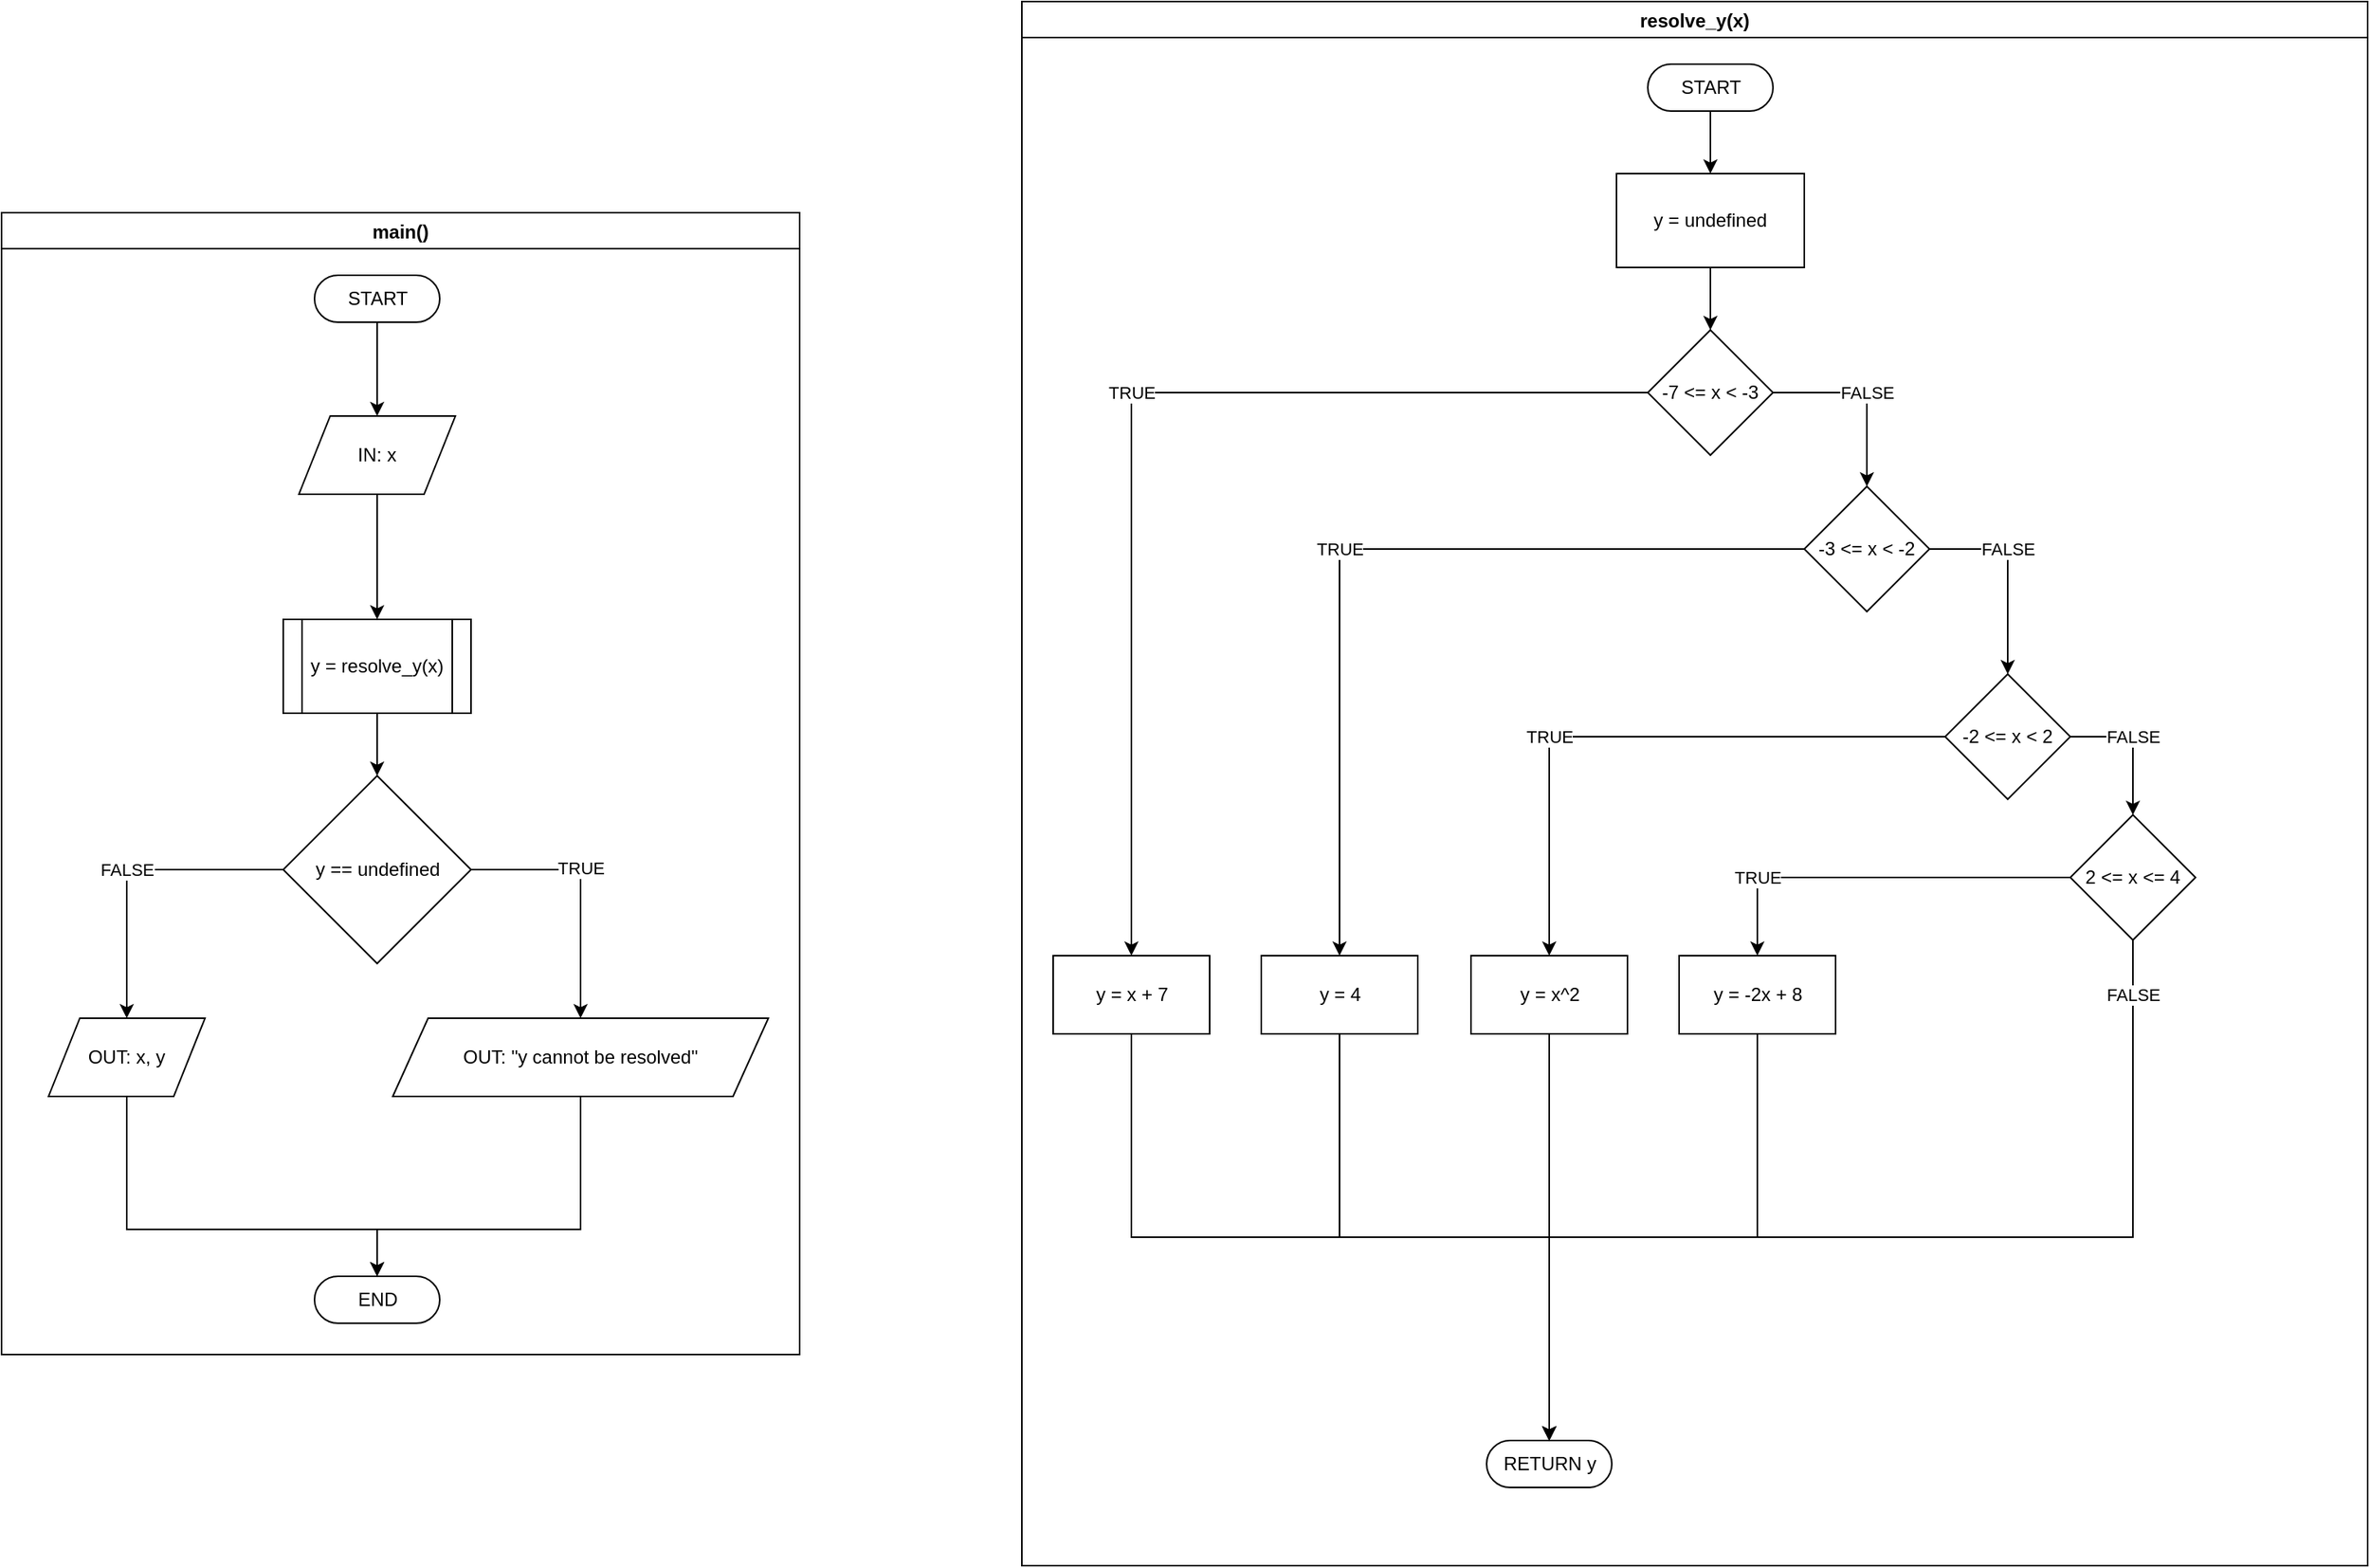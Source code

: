 <mxfile version="20.2.3" type="device"><diagram id="Q4J-5A5eDYeCp6T9lZ-C" name="Страница 1"><mxGraphModel dx="1640" dy="517" grid="1" gridSize="10" guides="1" tooltips="1" connect="1" arrows="1" fold="1" page="1" pageScale="1" pageWidth="827" pageHeight="1169" math="0" shadow="0"><root><mxCell id="0"/><mxCell id="1" parent="0"/><mxCell id="iJ7XK2JtUCrAX_S5r5q6-11" value="main()" style="swimlane;" vertex="1" parent="1"><mxGeometry x="-320" y="220" width="510" height="730" as="geometry"/></mxCell><mxCell id="Ly90L14XuCCTjcHYGz_a-5" value="START" style="html=1;dashed=0;whitespace=wrap;shape=mxgraph.dfd.start" parent="iJ7XK2JtUCrAX_S5r5q6-11" vertex="1"><mxGeometry x="200" y="40" width="80" height="30" as="geometry"/></mxCell><mxCell id="Ly90L14XuCCTjcHYGz_a-6" value="IN: x" style="shape=parallelogram;perimeter=parallelogramPerimeter;whiteSpace=wrap;html=1;dashed=0;" parent="iJ7XK2JtUCrAX_S5r5q6-11" vertex="1"><mxGeometry x="190" y="130" width="100" height="50" as="geometry"/></mxCell><mxCell id="Ly90L14XuCCTjcHYGz_a-7" style="edgeStyle=orthogonalEdgeStyle;rounded=0;orthogonalLoop=1;jettySize=auto;html=1;exitX=0.5;exitY=0.5;exitDx=0;exitDy=15;exitPerimeter=0;" parent="iJ7XK2JtUCrAX_S5r5q6-11" source="Ly90L14XuCCTjcHYGz_a-5" target="Ly90L14XuCCTjcHYGz_a-6" edge="1"><mxGeometry relative="1" as="geometry"/></mxCell><mxCell id="Ly90L14XuCCTjcHYGz_a-62" value="y = resolve_y(x)" style="shape=process;whiteSpace=wrap;html=1;backgroundOutline=1;fillColor=default;" parent="iJ7XK2JtUCrAX_S5r5q6-11" vertex="1"><mxGeometry x="180" y="260" width="120" height="60" as="geometry"/></mxCell><mxCell id="Ly90L14XuCCTjcHYGz_a-63" style="edgeStyle=orthogonalEdgeStyle;rounded=0;orthogonalLoop=1;jettySize=auto;html=1;exitX=0.5;exitY=1;exitDx=0;exitDy=0;endArrow=classic;endFill=1;" parent="iJ7XK2JtUCrAX_S5r5q6-11" source="Ly90L14XuCCTjcHYGz_a-6" target="Ly90L14XuCCTjcHYGz_a-62" edge="1"><mxGeometry relative="1" as="geometry"/></mxCell><mxCell id="Ly90L14XuCCTjcHYGz_a-64" value="y == undefined" style="shape=rhombus;html=1;dashed=0;whitespace=wrap;perimeter=rhombusPerimeter;fillColor=default;" parent="iJ7XK2JtUCrAX_S5r5q6-11" vertex="1"><mxGeometry x="180" y="360" width="120" height="120" as="geometry"/></mxCell><mxCell id="Ly90L14XuCCTjcHYGz_a-65" style="edgeStyle=orthogonalEdgeStyle;rounded=0;orthogonalLoop=1;jettySize=auto;html=1;exitX=0.5;exitY=1;exitDx=0;exitDy=0;endArrow=classic;endFill=1;" parent="iJ7XK2JtUCrAX_S5r5q6-11" source="Ly90L14XuCCTjcHYGz_a-62" target="Ly90L14XuCCTjcHYGz_a-64" edge="1"><mxGeometry relative="1" as="geometry"/></mxCell><mxCell id="Ly90L14XuCCTjcHYGz_a-66" value="OUT: x, y" style="shape=parallelogram;perimeter=parallelogramPerimeter;whiteSpace=wrap;html=1;dashed=0;" parent="iJ7XK2JtUCrAX_S5r5q6-11" vertex="1"><mxGeometry x="30" y="515" width="100" height="50" as="geometry"/></mxCell><mxCell id="Ly90L14XuCCTjcHYGz_a-68" style="edgeStyle=orthogonalEdgeStyle;rounded=0;orthogonalLoop=1;jettySize=auto;html=1;exitX=0;exitY=0.5;exitDx=0;exitDy=0;endArrow=classic;endFill=1;" parent="iJ7XK2JtUCrAX_S5r5q6-11" source="Ly90L14XuCCTjcHYGz_a-64" target="Ly90L14XuCCTjcHYGz_a-66" edge="1"><mxGeometry relative="1" as="geometry"/></mxCell><mxCell id="iJ7XK2JtUCrAX_S5r5q6-5" value="FALSE" style="edgeLabel;html=1;align=center;verticalAlign=middle;resizable=0;points=[];" vertex="1" connectable="0" parent="Ly90L14XuCCTjcHYGz_a-68"><mxGeometry x="0.017" relative="1" as="geometry"><mxPoint x="-1" as="offset"/></mxGeometry></mxCell><mxCell id="Ly90L14XuCCTjcHYGz_a-67" value="OUT: &quot;y cannot be resolved&quot;" style="shape=parallelogram;perimeter=parallelogramPerimeter;whiteSpace=wrap;html=1;dashed=0;size=0.094;" parent="iJ7XK2JtUCrAX_S5r5q6-11" vertex="1"><mxGeometry x="250" y="515" width="240" height="50" as="geometry"/></mxCell><mxCell id="Ly90L14XuCCTjcHYGz_a-69" style="edgeStyle=orthogonalEdgeStyle;rounded=0;orthogonalLoop=1;jettySize=auto;html=1;exitX=1;exitY=0.5;exitDx=0;exitDy=0;endArrow=classic;endFill=1;" parent="iJ7XK2JtUCrAX_S5r5q6-11" source="Ly90L14XuCCTjcHYGz_a-64" target="Ly90L14XuCCTjcHYGz_a-67" edge="1"><mxGeometry relative="1" as="geometry"/></mxCell><mxCell id="iJ7XK2JtUCrAX_S5r5q6-10" value="TRUE" style="edgeLabel;html=1;align=center;verticalAlign=middle;resizable=0;points=[];" vertex="1" connectable="0" parent="Ly90L14XuCCTjcHYGz_a-69"><mxGeometry x="-0.151" y="1" relative="1" as="geometry"><mxPoint x="-1" y="-1" as="offset"/></mxGeometry></mxCell><mxCell id="Ly90L14XuCCTjcHYGz_a-70" value="END" style="html=1;dashed=0;whitespace=wrap;shape=mxgraph.dfd.start" parent="iJ7XK2JtUCrAX_S5r5q6-11" vertex="1"><mxGeometry x="200" y="680" width="80" height="30" as="geometry"/></mxCell><mxCell id="Ly90L14XuCCTjcHYGz_a-74" style="edgeStyle=orthogonalEdgeStyle;rounded=0;orthogonalLoop=1;jettySize=auto;html=1;endArrow=classic;endFill=1;" parent="iJ7XK2JtUCrAX_S5r5q6-11" source="Ly90L14XuCCTjcHYGz_a-66" target="Ly90L14XuCCTjcHYGz_a-70" edge="1"><mxGeometry relative="1" as="geometry"><Array as="points"><mxPoint x="80" y="650"/><mxPoint x="240" y="650"/></Array></mxGeometry></mxCell><mxCell id="Ly90L14XuCCTjcHYGz_a-71" style="edgeStyle=orthogonalEdgeStyle;rounded=0;orthogonalLoop=1;jettySize=auto;html=1;exitX=0.5;exitY=1;exitDx=0;exitDy=0;endArrow=classic;endFill=1;" parent="iJ7XK2JtUCrAX_S5r5q6-11" source="Ly90L14XuCCTjcHYGz_a-67" target="Ly90L14XuCCTjcHYGz_a-70" edge="1"><mxGeometry relative="1" as="geometry"><Array as="points"><mxPoint x="370" y="650"/><mxPoint x="240" y="650"/></Array></mxGeometry></mxCell><mxCell id="iJ7XK2JtUCrAX_S5r5q6-12" value="resolve_y(x)" style="swimlane;" vertex="1" parent="1"><mxGeometry x="332" y="85" width="860" height="1000" as="geometry"/></mxCell><mxCell id="Ly90L14XuCCTjcHYGz_a-10" value="START" style="html=1;dashed=0;whitespace=wrap;shape=mxgraph.dfd.start" parent="iJ7XK2JtUCrAX_S5r5q6-12" vertex="1"><mxGeometry x="400" y="40" width="80" height="30" as="geometry"/></mxCell><mxCell id="Ly90L14XuCCTjcHYGz_a-15" value="-7 &amp;lt;= x &amp;lt; -3" style="rhombus;whiteSpace=wrap;html=1;" parent="iJ7XK2JtUCrAX_S5r5q6-12" vertex="1"><mxGeometry x="400" y="210" width="80" height="80" as="geometry"/></mxCell><mxCell id="Ly90L14XuCCTjcHYGz_a-19" value="-3 &amp;lt;= x &amp;lt; -2" style="rhombus;whiteSpace=wrap;html=1;" parent="iJ7XK2JtUCrAX_S5r5q6-12" vertex="1"><mxGeometry x="500" y="310" width="80" height="80" as="geometry"/></mxCell><mxCell id="Ly90L14XuCCTjcHYGz_a-24" style="edgeStyle=orthogonalEdgeStyle;rounded=0;orthogonalLoop=1;jettySize=auto;html=1;exitX=1;exitY=0.5;exitDx=0;exitDy=0;endArrow=classic;endFill=1;" parent="iJ7XK2JtUCrAX_S5r5q6-12" source="Ly90L14XuCCTjcHYGz_a-15" target="Ly90L14XuCCTjcHYGz_a-19" edge="1"><mxGeometry relative="1" as="geometry"/></mxCell><mxCell id="iJ7XK2JtUCrAX_S5r5q6-6" value="FALSE" style="edgeLabel;html=1;align=center;verticalAlign=middle;resizable=0;points=[];" vertex="1" connectable="0" parent="Ly90L14XuCCTjcHYGz_a-24"><mxGeometry x="-0.03" y="1" relative="1" as="geometry"><mxPoint x="2" y="1" as="offset"/></mxGeometry></mxCell><mxCell id="Ly90L14XuCCTjcHYGz_a-20" value="-2 &amp;lt;= x &amp;lt; 2" style="rhombus;whiteSpace=wrap;html=1;" parent="iJ7XK2JtUCrAX_S5r5q6-12" vertex="1"><mxGeometry x="590" y="430" width="80" height="80" as="geometry"/></mxCell><mxCell id="Ly90L14XuCCTjcHYGz_a-25" style="edgeStyle=orthogonalEdgeStyle;rounded=0;orthogonalLoop=1;jettySize=auto;html=1;exitX=1;exitY=0.5;exitDx=0;exitDy=0;endArrow=classic;endFill=1;" parent="iJ7XK2JtUCrAX_S5r5q6-12" source="Ly90L14XuCCTjcHYGz_a-19" target="Ly90L14XuCCTjcHYGz_a-20" edge="1"><mxGeometry relative="1" as="geometry"/></mxCell><mxCell id="iJ7XK2JtUCrAX_S5r5q6-7" value="FALSE" style="edgeLabel;html=1;align=center;verticalAlign=middle;resizable=0;points=[];" vertex="1" connectable="0" parent="Ly90L14XuCCTjcHYGz_a-25"><mxGeometry x="-0.253" y="-1" relative="1" as="geometry"><mxPoint x="1" y="-1" as="offset"/></mxGeometry></mxCell><mxCell id="Ly90L14XuCCTjcHYGz_a-21" value="2 &amp;lt;= x &amp;lt;= 4" style="rhombus;whiteSpace=wrap;html=1;" parent="iJ7XK2JtUCrAX_S5r5q6-12" vertex="1"><mxGeometry x="670" y="520" width="80" height="80" as="geometry"/></mxCell><mxCell id="Ly90L14XuCCTjcHYGz_a-26" style="edgeStyle=orthogonalEdgeStyle;rounded=0;orthogonalLoop=1;jettySize=auto;html=1;exitX=1;exitY=0.5;exitDx=0;exitDy=0;endArrow=classic;endFill=1;" parent="iJ7XK2JtUCrAX_S5r5q6-12" source="Ly90L14XuCCTjcHYGz_a-20" target="Ly90L14XuCCTjcHYGz_a-21" edge="1"><mxGeometry relative="1" as="geometry"/></mxCell><mxCell id="iJ7XK2JtUCrAX_S5r5q6-8" value="FALSE" style="edgeLabel;html=1;align=center;verticalAlign=middle;resizable=0;points=[];" vertex="1" connectable="0" parent="Ly90L14XuCCTjcHYGz_a-26"><mxGeometry x="-0.049" y="-1" relative="1" as="geometry"><mxPoint x="1" y="-3" as="offset"/></mxGeometry></mxCell><mxCell id="Ly90L14XuCCTjcHYGz_a-23" style="edgeStyle=orthogonalEdgeStyle;rounded=0;orthogonalLoop=1;jettySize=auto;html=1;exitX=0.5;exitY=1;exitDx=0;exitDy=0;endArrow=classic;endFill=1;" parent="iJ7XK2JtUCrAX_S5r5q6-12" source="Ly90L14XuCCTjcHYGz_a-22" target="Ly90L14XuCCTjcHYGz_a-15" edge="1"><mxGeometry relative="1" as="geometry"/></mxCell><mxCell id="Ly90L14XuCCTjcHYGz_a-22" value="y = undefined" style="rounded=0;whiteSpace=wrap;html=1;" parent="iJ7XK2JtUCrAX_S5r5q6-12" vertex="1"><mxGeometry x="380" y="110" width="120" height="60" as="geometry"/></mxCell><mxCell id="Ly90L14XuCCTjcHYGz_a-16" style="edgeStyle=orthogonalEdgeStyle;rounded=0;orthogonalLoop=1;jettySize=auto;html=1;exitX=0.5;exitY=0.5;exitDx=0;exitDy=15;exitPerimeter=0;endArrow=classic;endFill=1;" parent="iJ7XK2JtUCrAX_S5r5q6-12" source="Ly90L14XuCCTjcHYGz_a-10" target="Ly90L14XuCCTjcHYGz_a-22" edge="1"><mxGeometry relative="1" as="geometry"/></mxCell><mxCell id="Ly90L14XuCCTjcHYGz_a-27" value="y = x + 7" style="html=1;dashed=0;whitespace=wrap;" parent="iJ7XK2JtUCrAX_S5r5q6-12" vertex="1"><mxGeometry x="20" y="610" width="100" height="50" as="geometry"/></mxCell><mxCell id="Ly90L14XuCCTjcHYGz_a-28" style="edgeStyle=orthogonalEdgeStyle;rounded=0;orthogonalLoop=1;jettySize=auto;html=1;exitX=0;exitY=0.5;exitDx=0;exitDy=0;endArrow=classic;endFill=1;" parent="iJ7XK2JtUCrAX_S5r5q6-12" source="Ly90L14XuCCTjcHYGz_a-15" target="Ly90L14XuCCTjcHYGz_a-27" edge="1"><mxGeometry relative="1" as="geometry"/></mxCell><mxCell id="iJ7XK2JtUCrAX_S5r5q6-1" value="TRUE" style="edgeLabel;html=1;align=center;verticalAlign=middle;resizable=0;points=[];" vertex="1" connectable="0" parent="Ly90L14XuCCTjcHYGz_a-28"><mxGeometry x="-0.044" y="-2" relative="1" as="geometry"><mxPoint x="2" as="offset"/></mxGeometry></mxCell><mxCell id="Ly90L14XuCCTjcHYGz_a-29" value="y = 4" style="html=1;dashed=0;whitespace=wrap;" parent="iJ7XK2JtUCrAX_S5r5q6-12" vertex="1"><mxGeometry x="153" y="610" width="100" height="50" as="geometry"/></mxCell><mxCell id="Ly90L14XuCCTjcHYGz_a-30" style="edgeStyle=orthogonalEdgeStyle;rounded=0;orthogonalLoop=1;jettySize=auto;html=1;exitX=0;exitY=0.5;exitDx=0;exitDy=0;endArrow=classic;endFill=1;" parent="iJ7XK2JtUCrAX_S5r5q6-12" source="Ly90L14XuCCTjcHYGz_a-19" target="Ly90L14XuCCTjcHYGz_a-29" edge="1"><mxGeometry relative="1" as="geometry"/></mxCell><mxCell id="iJ7XK2JtUCrAX_S5r5q6-2" value="TRUE" style="edgeLabel;html=1;align=center;verticalAlign=middle;resizable=0;points=[];" vertex="1" connectable="0" parent="Ly90L14XuCCTjcHYGz_a-30"><mxGeometry x="0.08" y="1" relative="1" as="geometry"><mxPoint x="-1" y="-4" as="offset"/></mxGeometry></mxCell><mxCell id="Ly90L14XuCCTjcHYGz_a-31" value="y = x^2" style="html=1;dashed=0;whitespace=wrap;" parent="iJ7XK2JtUCrAX_S5r5q6-12" vertex="1"><mxGeometry x="287" y="610" width="100" height="50" as="geometry"/></mxCell><mxCell id="Ly90L14XuCCTjcHYGz_a-32" style="edgeStyle=orthogonalEdgeStyle;rounded=0;orthogonalLoop=1;jettySize=auto;html=1;exitX=0;exitY=0.5;exitDx=0;exitDy=0;endArrow=classic;endFill=1;" parent="iJ7XK2JtUCrAX_S5r5q6-12" source="Ly90L14XuCCTjcHYGz_a-20" target="Ly90L14XuCCTjcHYGz_a-31" edge="1"><mxGeometry relative="1" as="geometry"/></mxCell><mxCell id="iJ7XK2JtUCrAX_S5r5q6-3" value="TRUE" style="edgeLabel;html=1;align=center;verticalAlign=middle;resizable=0;points=[];" vertex="1" connectable="0" parent="Ly90L14XuCCTjcHYGz_a-32"><mxGeometry x="0.287" relative="1" as="geometry"><mxPoint as="offset"/></mxGeometry></mxCell><mxCell id="Ly90L14XuCCTjcHYGz_a-33" value="y = -2x + 8" style="html=1;dashed=0;whitespace=wrap;" parent="iJ7XK2JtUCrAX_S5r5q6-12" vertex="1"><mxGeometry x="420" y="610" width="100" height="50" as="geometry"/></mxCell><mxCell id="Ly90L14XuCCTjcHYGz_a-34" style="edgeStyle=orthogonalEdgeStyle;rounded=0;orthogonalLoop=1;jettySize=auto;html=1;exitX=0;exitY=0.5;exitDx=0;exitDy=0;endArrow=classic;endFill=1;" parent="iJ7XK2JtUCrAX_S5r5q6-12" source="Ly90L14XuCCTjcHYGz_a-21" target="Ly90L14XuCCTjcHYGz_a-33" edge="1"><mxGeometry relative="1" as="geometry"/></mxCell><mxCell id="iJ7XK2JtUCrAX_S5r5q6-4" value="TRUE" style="edgeLabel;html=1;align=center;verticalAlign=middle;resizable=0;points=[];" vertex="1" connectable="0" parent="Ly90L14XuCCTjcHYGz_a-34"><mxGeometry x="0.589" relative="1" as="geometry"><mxPoint x="-2" as="offset"/></mxGeometry></mxCell><mxCell id="Ly90L14XuCCTjcHYGz_a-35" value="RETURN y" style="html=1;dashed=0;whitespace=wrap;shape=mxgraph.dfd.start" parent="iJ7XK2JtUCrAX_S5r5q6-12" vertex="1"><mxGeometry x="297" y="920" width="80" height="30" as="geometry"/></mxCell><mxCell id="Ly90L14XuCCTjcHYGz_a-59" style="edgeStyle=orthogonalEdgeStyle;rounded=0;orthogonalLoop=1;jettySize=auto;html=1;exitX=0.5;exitY=1;exitDx=0;exitDy=0;endArrow=classic;endFill=1;" parent="iJ7XK2JtUCrAX_S5r5q6-12" source="Ly90L14XuCCTjcHYGz_a-21" target="Ly90L14XuCCTjcHYGz_a-35" edge="1"><mxGeometry relative="1" as="geometry"><Array as="points"><mxPoint x="710" y="790"/><mxPoint x="337" y="790"/></Array></mxGeometry></mxCell><mxCell id="iJ7XK2JtUCrAX_S5r5q6-9" value="FALSE" style="edgeLabel;html=1;align=center;verticalAlign=middle;resizable=0;points=[];" vertex="1" connectable="0" parent="Ly90L14XuCCTjcHYGz_a-59"><mxGeometry x="-0.918" y="2" relative="1" as="geometry"><mxPoint x="-2" y="6" as="offset"/></mxGeometry></mxCell><mxCell id="Ly90L14XuCCTjcHYGz_a-55" style="edgeStyle=orthogonalEdgeStyle;rounded=0;orthogonalLoop=1;jettySize=auto;html=1;exitX=0.5;exitY=1;exitDx=0;exitDy=0;endArrow=classic;endFill=1;" parent="iJ7XK2JtUCrAX_S5r5q6-12" source="Ly90L14XuCCTjcHYGz_a-27" target="Ly90L14XuCCTjcHYGz_a-35" edge="1"><mxGeometry relative="1" as="geometry"/></mxCell><mxCell id="Ly90L14XuCCTjcHYGz_a-56" style="edgeStyle=orthogonalEdgeStyle;rounded=0;orthogonalLoop=1;jettySize=auto;html=1;exitX=0.5;exitY=1;exitDx=0;exitDy=0;endArrow=classic;endFill=1;" parent="iJ7XK2JtUCrAX_S5r5q6-12" source="Ly90L14XuCCTjcHYGz_a-29" target="Ly90L14XuCCTjcHYGz_a-35" edge="1"><mxGeometry relative="1" as="geometry"/></mxCell><mxCell id="Ly90L14XuCCTjcHYGz_a-57" style="edgeStyle=orthogonalEdgeStyle;rounded=0;orthogonalLoop=1;jettySize=auto;html=1;exitX=0.5;exitY=1;exitDx=0;exitDy=0;endArrow=classic;endFill=1;" parent="iJ7XK2JtUCrAX_S5r5q6-12" source="Ly90L14XuCCTjcHYGz_a-31" target="Ly90L14XuCCTjcHYGz_a-35" edge="1"><mxGeometry relative="1" as="geometry"/></mxCell><mxCell id="Ly90L14XuCCTjcHYGz_a-58" style="edgeStyle=orthogonalEdgeStyle;rounded=0;orthogonalLoop=1;jettySize=auto;html=1;exitX=0.5;exitY=1;exitDx=0;exitDy=0;endArrow=classic;endFill=1;" parent="iJ7XK2JtUCrAX_S5r5q6-12" source="Ly90L14XuCCTjcHYGz_a-33" target="Ly90L14XuCCTjcHYGz_a-35" edge="1"><mxGeometry relative="1" as="geometry"/></mxCell></root></mxGraphModel></diagram></mxfile>